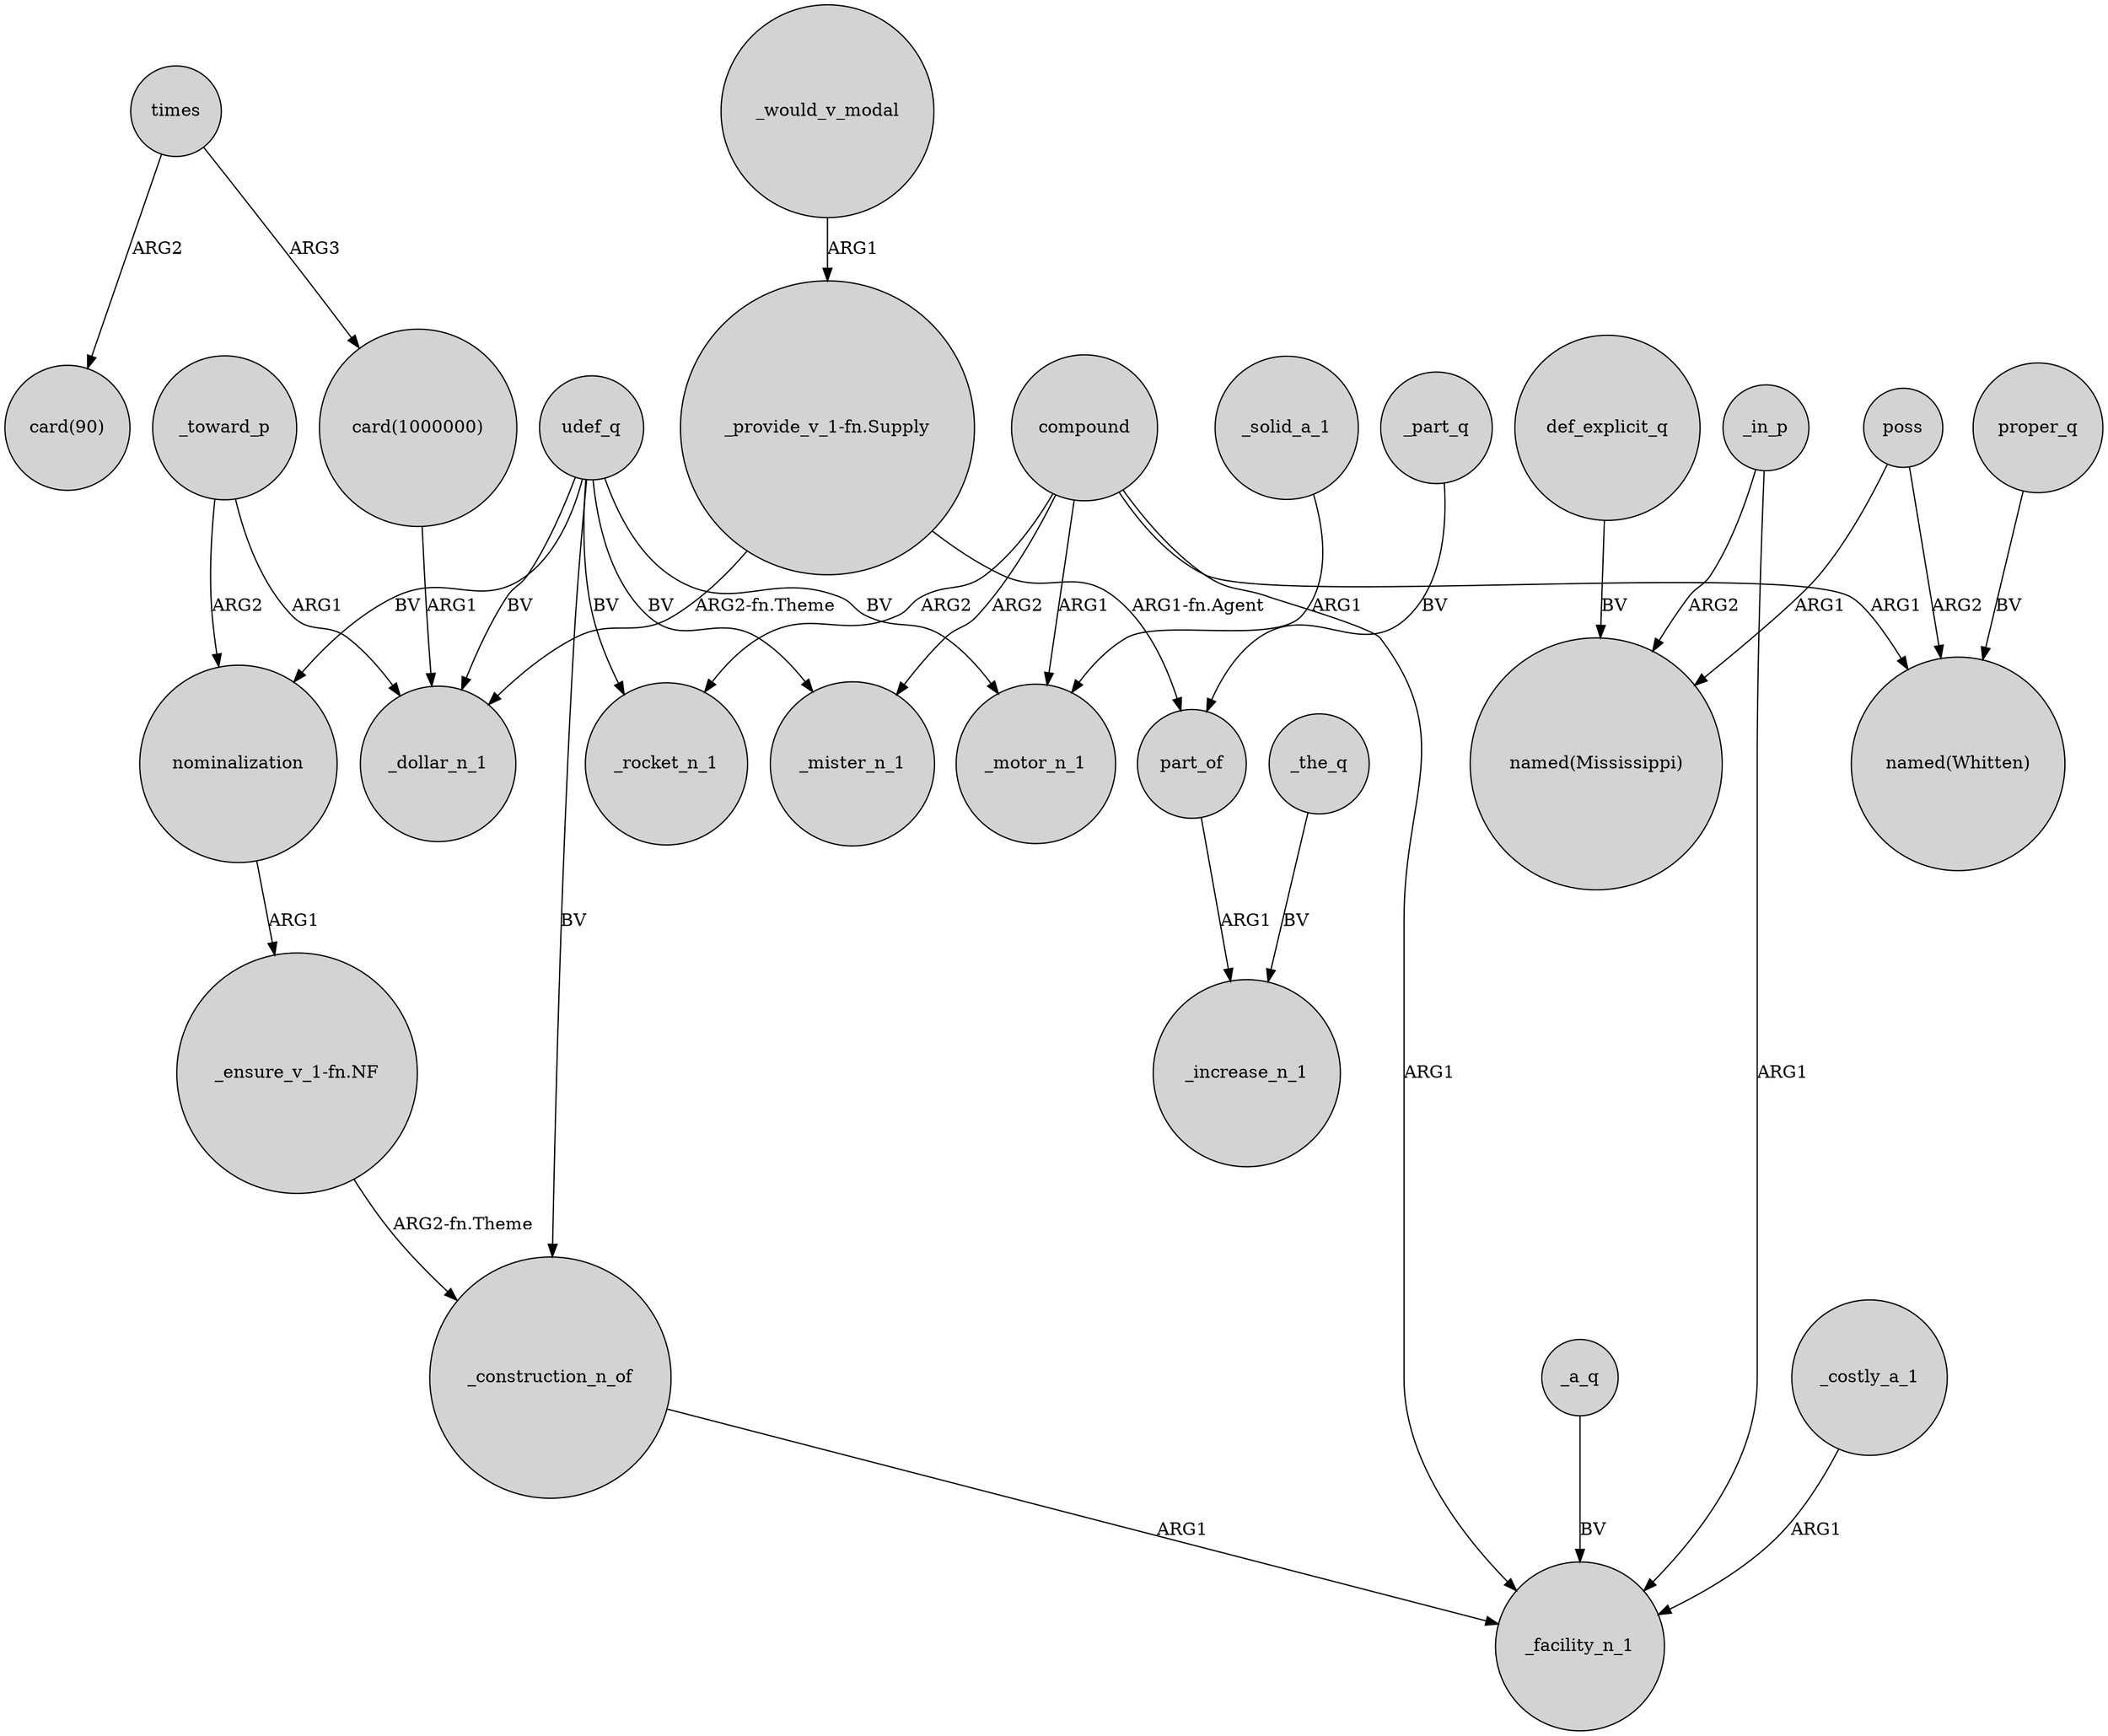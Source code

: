 digraph {
	node [shape=circle style=filled]
	"card(1000000)" -> _dollar_n_1 [label=ARG1]
	def_explicit_q -> "named(Mississippi)" [label=BV]
	udef_q -> _motor_n_1 [label=BV]
	_solid_a_1 -> _motor_n_1 [label=ARG1]
	_the_q -> _increase_n_1 [label=BV]
	compound -> _mister_n_1 [label=ARG2]
	poss -> "named(Mississippi)" [label=ARG1]
	_would_v_modal -> "_provide_v_1-fn.Supply" [label=ARG1]
	udef_q -> _mister_n_1 [label=BV]
	_in_p -> _facility_n_1 [label=ARG1]
	_toward_p -> nominalization [label=ARG2]
	compound -> "named(Whitten)" [label=ARG1]
	_part_q -> part_of [label=BV]
	_in_p -> "named(Mississippi)" [label=ARG2]
	times -> "card(90)" [label=ARG2]
	"_provide_v_1-fn.Supply" -> part_of [label="ARG1-fn.Agent"]
	"_provide_v_1-fn.Supply" -> _dollar_n_1 [label="ARG2-fn.Theme"]
	times -> "card(1000000)" [label=ARG3]
	_a_q -> _facility_n_1 [label=BV]
	part_of -> _increase_n_1 [label=ARG1]
	udef_q -> nominalization [label=BV]
	compound -> _facility_n_1 [label=ARG1]
	_toward_p -> _dollar_n_1 [label=ARG1]
	nominalization -> "_ensure_v_1-fn.NF" [label=ARG1]
	"_ensure_v_1-fn.NF" -> _construction_n_of [label="ARG2-fn.Theme"]
	proper_q -> "named(Whitten)" [label=BV]
	compound -> _rocket_n_1 [label=ARG2]
	udef_q -> _rocket_n_1 [label=BV]
	_costly_a_1 -> _facility_n_1 [label=ARG1]
	poss -> "named(Whitten)" [label=ARG2]
	udef_q -> _construction_n_of [label=BV]
	compound -> _motor_n_1 [label=ARG1]
	_construction_n_of -> _facility_n_1 [label=ARG1]
	udef_q -> _dollar_n_1 [label=BV]
}
